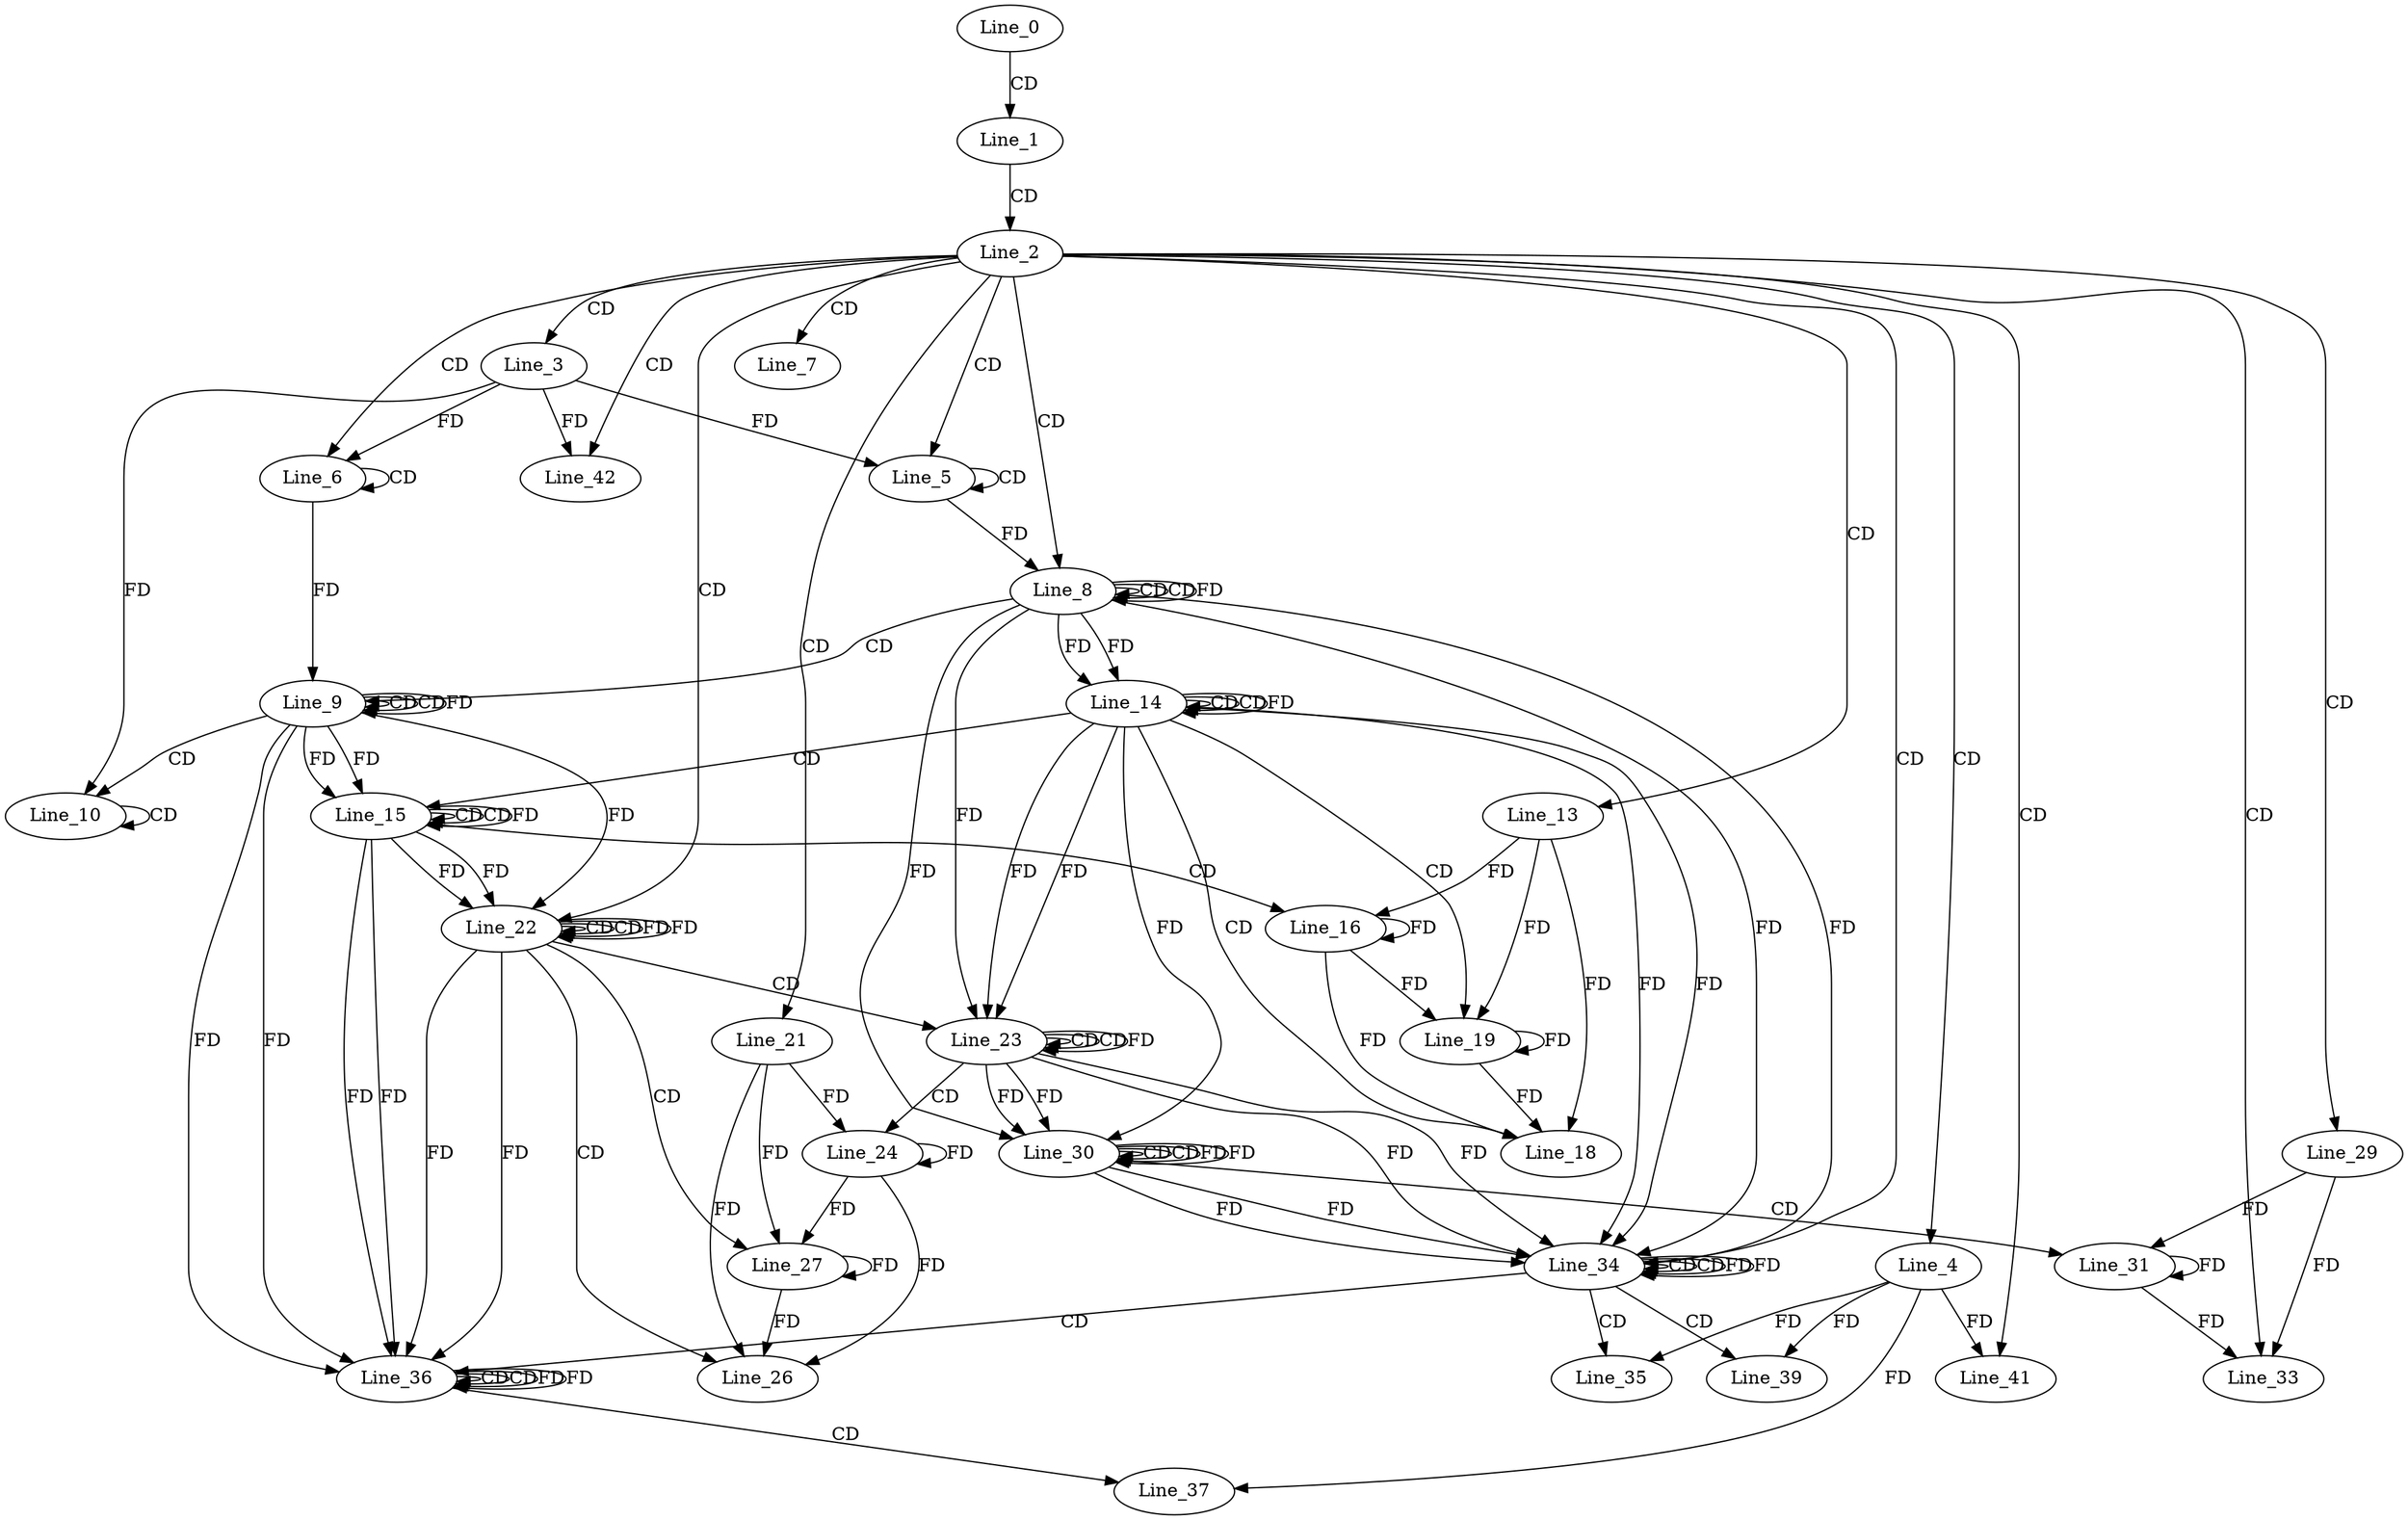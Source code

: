 digraph G {
  Line_0;
  Line_1;
  Line_2;
  Line_3;
  Line_4;
  Line_5;
  Line_5;
  Line_6;
  Line_6;
  Line_7;
  Line_8;
  Line_8;
  Line_8;
  Line_9;
  Line_9;
  Line_9;
  Line_10;
  Line_10;
  Line_13;
  Line_14;
  Line_14;
  Line_14;
  Line_15;
  Line_15;
  Line_15;
  Line_16;
  Line_18;
  Line_19;
  Line_21;
  Line_22;
  Line_22;
  Line_22;
  Line_23;
  Line_23;
  Line_23;
  Line_24;
  Line_26;
  Line_27;
  Line_29;
  Line_30;
  Line_30;
  Line_30;
  Line_31;
  Line_33;
  Line_34;
  Line_34;
  Line_34;
  Line_35;
  Line_36;
  Line_36;
  Line_36;
  Line_37;
  Line_37;
  Line_39;
  Line_41;
  Line_42;
  Line_0 -> Line_1 [ label="CD" ];
  Line_1 -> Line_2 [ label="CD" ];
  Line_2 -> Line_3 [ label="CD" ];
  Line_2 -> Line_4 [ label="CD" ];
  Line_2 -> Line_5 [ label="CD" ];
  Line_5 -> Line_5 [ label="CD" ];
  Line_3 -> Line_5 [ label="FD" ];
  Line_2 -> Line_6 [ label="CD" ];
  Line_6 -> Line_6 [ label="CD" ];
  Line_3 -> Line_6 [ label="FD" ];
  Line_2 -> Line_7 [ label="CD" ];
  Line_2 -> Line_8 [ label="CD" ];
  Line_8 -> Line_8 [ label="CD" ];
  Line_5 -> Line_8 [ label="FD" ];
  Line_8 -> Line_8 [ label="CD" ];
  Line_8 -> Line_8 [ label="FD" ];
  Line_8 -> Line_9 [ label="CD" ];
  Line_9 -> Line_9 [ label="CD" ];
  Line_6 -> Line_9 [ label="FD" ];
  Line_9 -> Line_9 [ label="CD" ];
  Line_9 -> Line_9 [ label="FD" ];
  Line_9 -> Line_10 [ label="CD" ];
  Line_10 -> Line_10 [ label="CD" ];
  Line_3 -> Line_10 [ label="FD" ];
  Line_2 -> Line_13 [ label="CD" ];
  Line_14 -> Line_14 [ label="CD" ];
  Line_8 -> Line_14 [ label="FD" ];
  Line_14 -> Line_14 [ label="CD" ];
  Line_14 -> Line_14 [ label="FD" ];
  Line_8 -> Line_14 [ label="FD" ];
  Line_14 -> Line_15 [ label="CD" ];
  Line_15 -> Line_15 [ label="CD" ];
  Line_9 -> Line_15 [ label="FD" ];
  Line_15 -> Line_15 [ label="CD" ];
  Line_15 -> Line_15 [ label="FD" ];
  Line_9 -> Line_15 [ label="FD" ];
  Line_15 -> Line_16 [ label="CD" ];
  Line_16 -> Line_16 [ label="FD" ];
  Line_13 -> Line_16 [ label="FD" ];
  Line_14 -> Line_18 [ label="CD" ];
  Line_16 -> Line_18 [ label="FD" ];
  Line_13 -> Line_18 [ label="FD" ];
  Line_14 -> Line_19 [ label="CD" ];
  Line_16 -> Line_19 [ label="FD" ];
  Line_19 -> Line_19 [ label="FD" ];
  Line_13 -> Line_19 [ label="FD" ];
  Line_2 -> Line_21 [ label="CD" ];
  Line_2 -> Line_22 [ label="CD" ];
  Line_22 -> Line_22 [ label="CD" ];
  Line_15 -> Line_22 [ label="FD" ];
  Line_22 -> Line_22 [ label="CD" ];
  Line_22 -> Line_22 [ label="FD" ];
  Line_15 -> Line_22 [ label="FD" ];
  Line_9 -> Line_22 [ label="FD" ];
  Line_22 -> Line_23 [ label="CD" ];
  Line_23 -> Line_23 [ label="CD" ];
  Line_14 -> Line_23 [ label="FD" ];
  Line_23 -> Line_23 [ label="CD" ];
  Line_23 -> Line_23 [ label="FD" ];
  Line_14 -> Line_23 [ label="FD" ];
  Line_8 -> Line_23 [ label="FD" ];
  Line_23 -> Line_24 [ label="CD" ];
  Line_24 -> Line_24 [ label="FD" ];
  Line_21 -> Line_24 [ label="FD" ];
  Line_22 -> Line_26 [ label="CD" ];
  Line_24 -> Line_26 [ label="FD" ];
  Line_21 -> Line_26 [ label="FD" ];
  Line_22 -> Line_27 [ label="CD" ];
  Line_24 -> Line_27 [ label="FD" ];
  Line_27 -> Line_27 [ label="FD" ];
  Line_21 -> Line_27 [ label="FD" ];
  Line_2 -> Line_29 [ label="CD" ];
  Line_30 -> Line_30 [ label="CD" ];
  Line_23 -> Line_30 [ label="FD" ];
  Line_30 -> Line_30 [ label="CD" ];
  Line_30 -> Line_30 [ label="FD" ];
  Line_23 -> Line_30 [ label="FD" ];
  Line_14 -> Line_30 [ label="FD" ];
  Line_8 -> Line_30 [ label="FD" ];
  Line_30 -> Line_31 [ label="CD" ];
  Line_31 -> Line_31 [ label="FD" ];
  Line_29 -> Line_31 [ label="FD" ];
  Line_2 -> Line_33 [ label="CD" ];
  Line_31 -> Line_33 [ label="FD" ];
  Line_29 -> Line_33 [ label="FD" ];
  Line_2 -> Line_34 [ label="CD" ];
  Line_34 -> Line_34 [ label="CD" ];
  Line_30 -> Line_34 [ label="FD" ];
  Line_23 -> Line_34 [ label="FD" ];
  Line_14 -> Line_34 [ label="FD" ];
  Line_8 -> Line_34 [ label="FD" ];
  Line_34 -> Line_34 [ label="CD" ];
  Line_34 -> Line_34 [ label="FD" ];
  Line_30 -> Line_34 [ label="FD" ];
  Line_23 -> Line_34 [ label="FD" ];
  Line_14 -> Line_34 [ label="FD" ];
  Line_8 -> Line_34 [ label="FD" ];
  Line_34 -> Line_35 [ label="CD" ];
  Line_4 -> Line_35 [ label="FD" ];
  Line_34 -> Line_36 [ label="CD" ];
  Line_36 -> Line_36 [ label="CD" ];
  Line_22 -> Line_36 [ label="FD" ];
  Line_15 -> Line_36 [ label="FD" ];
  Line_9 -> Line_36 [ label="FD" ];
  Line_36 -> Line_36 [ label="CD" ];
  Line_36 -> Line_36 [ label="FD" ];
  Line_22 -> Line_36 [ label="FD" ];
  Line_15 -> Line_36 [ label="FD" ];
  Line_9 -> Line_36 [ label="FD" ];
  Line_36 -> Line_37 [ label="CD" ];
  Line_4 -> Line_37 [ label="FD" ];
  Line_34 -> Line_39 [ label="CD" ];
  Line_4 -> Line_39 [ label="FD" ];
  Line_2 -> Line_41 [ label="CD" ];
  Line_4 -> Line_41 [ label="FD" ];
  Line_2 -> Line_42 [ label="CD" ];
  Line_3 -> Line_42 [ label="FD" ];
  Line_19 -> Line_18 [ label="FD" ];
  Line_22 -> Line_22 [ label="FD" ];
  Line_27 -> Line_26 [ label="FD" ];
  Line_30 -> Line_30 [ label="FD" ];
  Line_34 -> Line_34 [ label="FD" ];
  Line_36 -> Line_36 [ label="FD" ];
}
